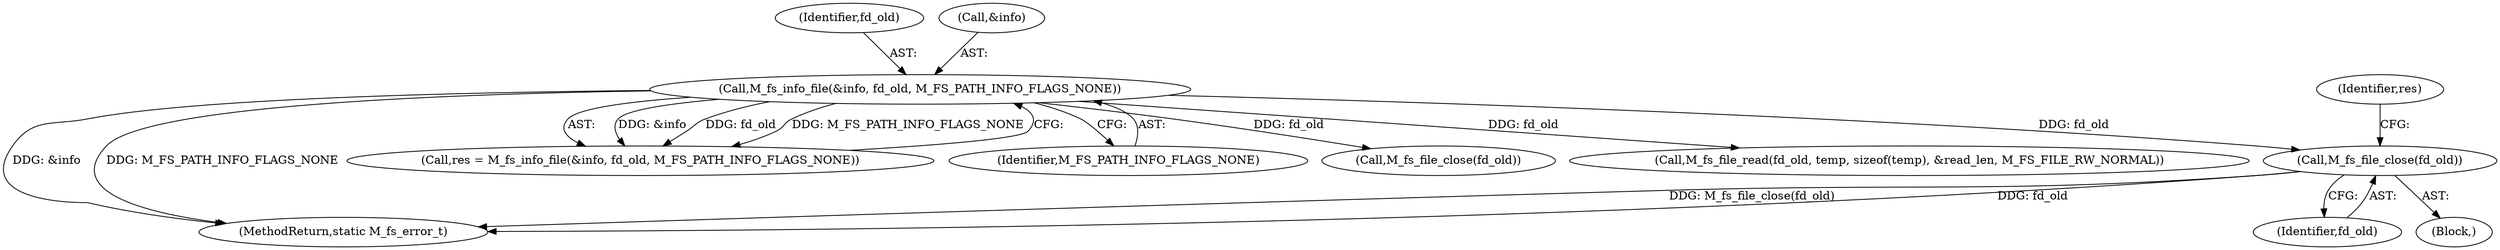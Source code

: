 digraph "0_mstdlib_db124b8f607dd0a40a9aef2d4d468fad433522a7_1@API" {
"1000192" [label="(Call,M_fs_file_close(fd_old))"];
"1000156" [label="(Call,M_fs_info_file(&info, fd_old, M_FS_PATH_INFO_FLAGS_NONE))"];
"1000159" [label="(Identifier,fd_old)"];
"1000191" [label="(Block,)"];
"1000192" [label="(Call,M_fs_file_close(fd_old))"];
"1000156" [label="(Call,M_fs_info_file(&info, fd_old, M_FS_PATH_INFO_FLAGS_NONE))"];
"1000195" [label="(Identifier,res)"];
"1000310" [label="(MethodReturn,static M_fs_error_t)"];
"1000154" [label="(Call,res = M_fs_info_file(&info, fd_old, M_FS_PATH_INFO_FLAGS_NONE))"];
"1000193" [label="(Identifier,fd_old)"];
"1000160" [label="(Identifier,M_FS_PATH_INFO_FLAGS_NONE)"];
"1000157" [label="(Call,&info)"];
"1000166" [label="(Call,M_fs_file_close(fd_old))"];
"1000201" [label="(Call,M_fs_file_read(fd_old, temp, sizeof(temp), &read_len, M_FS_FILE_RW_NORMAL))"];
"1000192" -> "1000191"  [label="AST: "];
"1000192" -> "1000193"  [label="CFG: "];
"1000193" -> "1000192"  [label="AST: "];
"1000195" -> "1000192"  [label="CFG: "];
"1000192" -> "1000310"  [label="DDG: fd_old"];
"1000192" -> "1000310"  [label="DDG: M_fs_file_close(fd_old)"];
"1000156" -> "1000192"  [label="DDG: fd_old"];
"1000156" -> "1000154"  [label="AST: "];
"1000156" -> "1000160"  [label="CFG: "];
"1000157" -> "1000156"  [label="AST: "];
"1000159" -> "1000156"  [label="AST: "];
"1000160" -> "1000156"  [label="AST: "];
"1000154" -> "1000156"  [label="CFG: "];
"1000156" -> "1000310"  [label="DDG: &info"];
"1000156" -> "1000310"  [label="DDG: M_FS_PATH_INFO_FLAGS_NONE"];
"1000156" -> "1000154"  [label="DDG: &info"];
"1000156" -> "1000154"  [label="DDG: fd_old"];
"1000156" -> "1000154"  [label="DDG: M_FS_PATH_INFO_FLAGS_NONE"];
"1000156" -> "1000166"  [label="DDG: fd_old"];
"1000156" -> "1000201"  [label="DDG: fd_old"];
}
